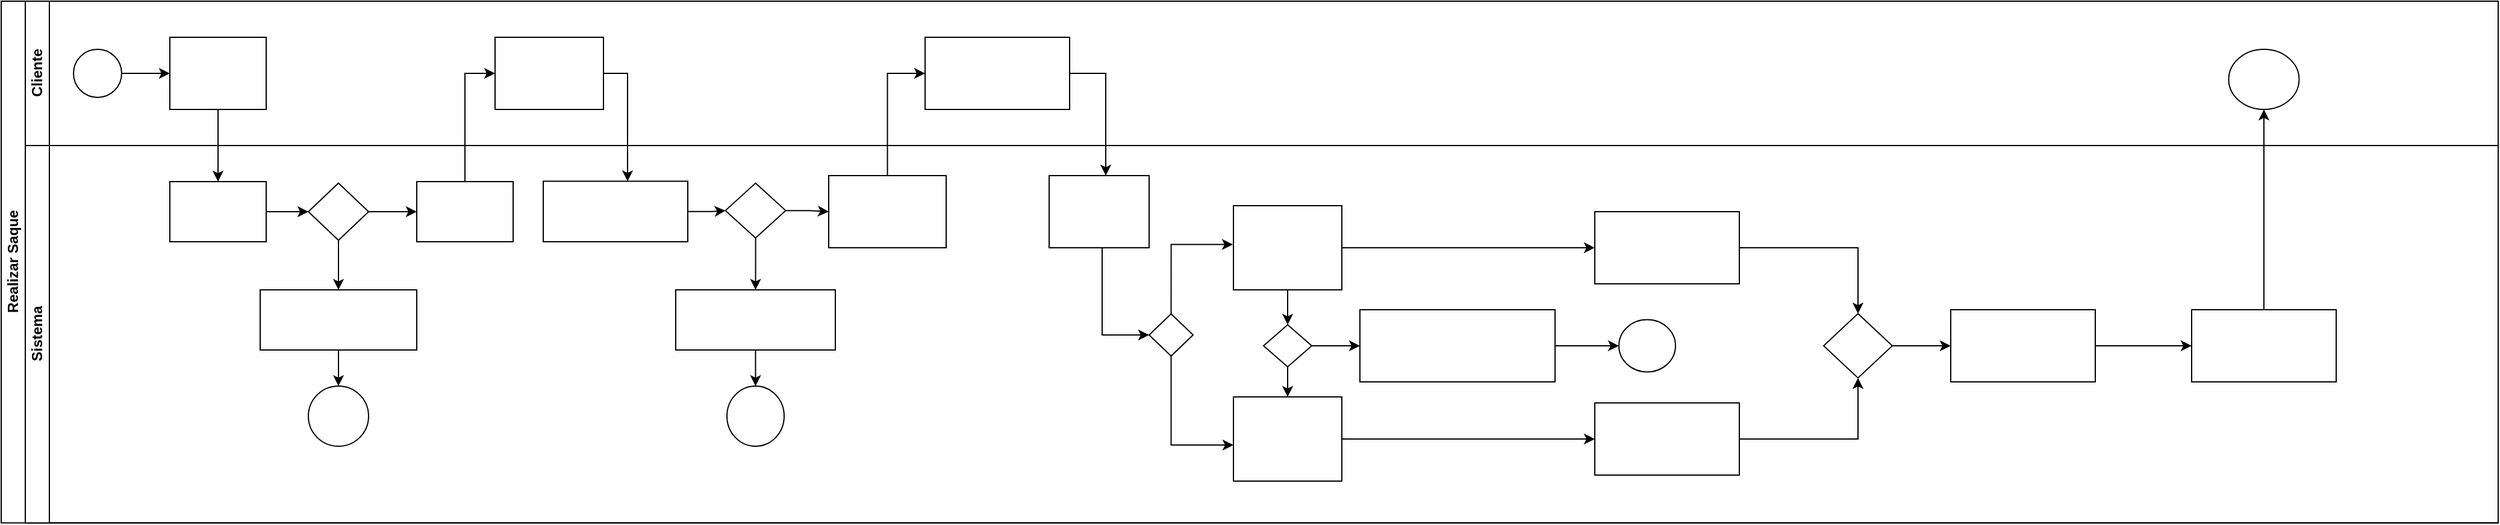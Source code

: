<mxfile version="21.7.5" type="device">
  <diagram id="prtHgNgQTEPvFCAcTncT" name="Page-1">
    <mxGraphModel dx="880" dy="532" grid="1" gridSize="10" guides="1" tooltips="1" connect="1" arrows="1" fold="1" page="1" pageScale="1" pageWidth="827" pageHeight="1169" math="0" shadow="0">
      <root>
        <mxCell id="0" />
        <mxCell id="1" parent="0" />
        <mxCell id="dNxyNK7c78bLwvsdeMH5-19" value="Realizar Saque" style="swimlane;html=1;childLayout=stackLayout;resizeParent=1;resizeParentMax=0;horizontal=0;startSize=20;horizontalStack=0;" parent="1" vertex="1">
          <mxGeometry x="177" y="171" width="2073" height="433.75" as="geometry" />
        </mxCell>
        <mxCell id="dNxyNK7c78bLwvsdeMH5-20" value="Cliente" style="swimlane;html=1;startSize=20;horizontal=0;" parent="dNxyNK7c78bLwvsdeMH5-19" vertex="1">
          <mxGeometry x="20" width="2053" height="120" as="geometry" />
        </mxCell>
        <mxCell id="dNxyNK7c78bLwvsdeMH5-25" value="" style="edgeStyle=orthogonalEdgeStyle;rounded=0;orthogonalLoop=1;jettySize=auto;html=1;" parent="dNxyNK7c78bLwvsdeMH5-20" source="dNxyNK7c78bLwvsdeMH5-23" target="dNxyNK7c78bLwvsdeMH5-24" edge="1">
          <mxGeometry relative="1" as="geometry" />
        </mxCell>
        <mxCell id="dNxyNK7c78bLwvsdeMH5-23" value="" style="ellipse;whiteSpace=wrap;html=1;" parent="dNxyNK7c78bLwvsdeMH5-20" vertex="1">
          <mxGeometry x="40" y="40" width="40" height="40" as="geometry" />
        </mxCell>
        <mxCell id="dNxyNK7c78bLwvsdeMH5-24" value="&lt;font color=&quot;#ffffff&quot;&gt;Informar o número da conta&lt;/font&gt;" style="rounded=0;whiteSpace=wrap;html=1;fontFamily=Helvetica;fontSize=12;fontColor=#000000;align=center;" parent="dNxyNK7c78bLwvsdeMH5-20" vertex="1">
          <mxGeometry x="120" y="30" width="80" height="60" as="geometry" />
        </mxCell>
        <mxCell id="rI-VADwGAChPPz3IXsjr-53" value="&lt;font color=&quot;#ffffff&quot;&gt;Informar a senha&lt;/font&gt;" style="whiteSpace=wrap;html=1;fontColor=#000000;rounded=0;" vertex="1" parent="dNxyNK7c78bLwvsdeMH5-20">
          <mxGeometry x="390" y="30" width="90" height="60" as="geometry" />
        </mxCell>
        <mxCell id="rI-VADwGAChPPz3IXsjr-58" value="&lt;font color=&quot;#ffffff&quot;&gt;Informar o valor a ser retirado&lt;/font&gt;" style="whiteSpace=wrap;html=1;fontColor=#000000;rounded=0;" vertex="1" parent="dNxyNK7c78bLwvsdeMH5-20">
          <mxGeometry x="747" y="30" width="120" height="60" as="geometry" />
        </mxCell>
        <mxCell id="rI-VADwGAChPPz3IXsjr-109" value="" style="ellipse;whiteSpace=wrap;html=1;fontColor=#000000;rounded=0;" vertex="1" parent="dNxyNK7c78bLwvsdeMH5-20">
          <mxGeometry x="1829.25" y="40" width="58.5" height="50" as="geometry" />
        </mxCell>
        <mxCell id="rI-VADwGAChPPz3IXsjr-10" value="" style="edgeStyle=orthogonalEdgeStyle;rounded=0;orthogonalLoop=1;jettySize=auto;html=1;" edge="1" parent="dNxyNK7c78bLwvsdeMH5-19" source="dNxyNK7c78bLwvsdeMH5-24" target="rI-VADwGAChPPz3IXsjr-9">
          <mxGeometry relative="1" as="geometry" />
        </mxCell>
        <mxCell id="rI-VADwGAChPPz3IXsjr-54" value="" style="edgeStyle=orthogonalEdgeStyle;rounded=0;orthogonalLoop=1;jettySize=auto;html=1;" edge="1" parent="dNxyNK7c78bLwvsdeMH5-19" source="rI-VADwGAChPPz3IXsjr-13" target="rI-VADwGAChPPz3IXsjr-53">
          <mxGeometry relative="1" as="geometry">
            <Array as="points">
              <mxPoint x="385" y="60" />
            </Array>
          </mxGeometry>
        </mxCell>
        <mxCell id="rI-VADwGAChPPz3IXsjr-56" value="" style="edgeStyle=orthogonalEdgeStyle;rounded=0;orthogonalLoop=1;jettySize=auto;html=1;" edge="1" parent="dNxyNK7c78bLwvsdeMH5-19" source="rI-VADwGAChPPz3IXsjr-53" target="rI-VADwGAChPPz3IXsjr-25">
          <mxGeometry relative="1" as="geometry">
            <Array as="points">
              <mxPoint x="520" y="60" />
            </Array>
          </mxGeometry>
        </mxCell>
        <mxCell id="rI-VADwGAChPPz3IXsjr-59" value="" style="edgeStyle=orthogonalEdgeStyle;rounded=0;orthogonalLoop=1;jettySize=auto;html=1;" edge="1" parent="dNxyNK7c78bLwvsdeMH5-19" source="rI-VADwGAChPPz3IXsjr-35" target="rI-VADwGAChPPz3IXsjr-58">
          <mxGeometry relative="1" as="geometry">
            <Array as="points">
              <mxPoint x="736" y="60" />
            </Array>
          </mxGeometry>
        </mxCell>
        <mxCell id="rI-VADwGAChPPz3IXsjr-61" value="" style="edgeStyle=orthogonalEdgeStyle;rounded=0;orthogonalLoop=1;jettySize=auto;html=1;" edge="1" parent="dNxyNK7c78bLwvsdeMH5-19" source="rI-VADwGAChPPz3IXsjr-58" target="rI-VADwGAChPPz3IXsjr-60">
          <mxGeometry relative="1" as="geometry">
            <Array as="points">
              <mxPoint x="917" y="60" />
            </Array>
          </mxGeometry>
        </mxCell>
        <mxCell id="dNxyNK7c78bLwvsdeMH5-21" value="Sistema" style="swimlane;html=1;startSize=20;horizontal=0;" parent="dNxyNK7c78bLwvsdeMH5-19" vertex="1">
          <mxGeometry x="20" y="120" width="2053" height="313.75" as="geometry">
            <mxRectangle x="20" y="120" width="430" height="30" as="alternateBounds" />
          </mxGeometry>
        </mxCell>
        <mxCell id="rI-VADwGAChPPz3IXsjr-12" value="" style="edgeStyle=orthogonalEdgeStyle;rounded=0;orthogonalLoop=1;jettySize=auto;html=1;" edge="1" parent="dNxyNK7c78bLwvsdeMH5-21" source="rI-VADwGAChPPz3IXsjr-9" target="rI-VADwGAChPPz3IXsjr-11">
          <mxGeometry relative="1" as="geometry" />
        </mxCell>
        <mxCell id="rI-VADwGAChPPz3IXsjr-9" value="&lt;font color=&quot;#ffffff&quot;&gt;Verificar se conta existe&lt;/font&gt;" style="whiteSpace=wrap;html=1;fontColor=#000000;rounded=0;" vertex="1" parent="dNxyNK7c78bLwvsdeMH5-21">
          <mxGeometry x="120" y="30" width="80" height="50" as="geometry" />
        </mxCell>
        <mxCell id="rI-VADwGAChPPz3IXsjr-24" value="" style="edgeStyle=orthogonalEdgeStyle;rounded=0;orthogonalLoop=1;jettySize=auto;html=1;" edge="1" parent="dNxyNK7c78bLwvsdeMH5-21" source="rI-VADwGAChPPz3IXsjr-11">
          <mxGeometry relative="1" as="geometry">
            <mxPoint x="260" y="120" as="targetPoint" />
          </mxGeometry>
        </mxCell>
        <mxCell id="rI-VADwGAChPPz3IXsjr-52" value="" style="edgeStyle=orthogonalEdgeStyle;rounded=0;orthogonalLoop=1;jettySize=auto;html=1;" edge="1" parent="dNxyNK7c78bLwvsdeMH5-21" source="rI-VADwGAChPPz3IXsjr-11" target="rI-VADwGAChPPz3IXsjr-13">
          <mxGeometry relative="1" as="geometry" />
        </mxCell>
        <mxCell id="rI-VADwGAChPPz3IXsjr-11" value="" style="rhombus;whiteSpace=wrap;html=1;fontColor=#000000;rounded=0;" vertex="1" parent="dNxyNK7c78bLwvsdeMH5-21">
          <mxGeometry x="235" y="31.25" width="50" height="47.5" as="geometry" />
        </mxCell>
        <mxCell id="rI-VADwGAChPPz3IXsjr-23" value="" style="edgeStyle=orthogonalEdgeStyle;rounded=0;orthogonalLoop=1;jettySize=auto;html=1;" edge="1" parent="dNxyNK7c78bLwvsdeMH5-21" source="rI-VADwGAChPPz3IXsjr-17" target="rI-VADwGAChPPz3IXsjr-22">
          <mxGeometry relative="1" as="geometry">
            <Array as="points">
              <mxPoint x="260" y="180" />
              <mxPoint x="260" y="180" />
            </Array>
          </mxGeometry>
        </mxCell>
        <mxCell id="rI-VADwGAChPPz3IXsjr-17" value="&lt;font color=&quot;#ffffff&quot; style=&quot;font-size: 11px;&quot;&gt;Informar o cliente que o número da conta não foi encontrada&lt;/font&gt;" style="whiteSpace=wrap;html=1;fontColor=#000000;rounded=0;" vertex="1" parent="dNxyNK7c78bLwvsdeMH5-21">
          <mxGeometry x="195" y="120" width="130" height="50" as="geometry" />
        </mxCell>
        <mxCell id="rI-VADwGAChPPz3IXsjr-22" value="" style="ellipse;whiteSpace=wrap;html=1;fontColor=#000000;rounded=0;" vertex="1" parent="dNxyNK7c78bLwvsdeMH5-21">
          <mxGeometry x="235" y="200" width="50" height="50" as="geometry" />
        </mxCell>
        <mxCell id="rI-VADwGAChPPz3IXsjr-57" value="" style="edgeStyle=orthogonalEdgeStyle;rounded=0;orthogonalLoop=1;jettySize=auto;html=1;" edge="1" parent="dNxyNK7c78bLwvsdeMH5-21" source="rI-VADwGAChPPz3IXsjr-25" target="rI-VADwGAChPPz3IXsjr-29">
          <mxGeometry relative="1" as="geometry" />
        </mxCell>
        <mxCell id="rI-VADwGAChPPz3IXsjr-25" value="&lt;font color=&quot;#ffffff&quot;&gt;Verificar se a senha está correta&lt;/font&gt;" style="rounded=0;whiteSpace=wrap;html=1;fontColor=#000000;" vertex="1" parent="dNxyNK7c78bLwvsdeMH5-21">
          <mxGeometry x="430" y="29.69" width="120" height="50.31" as="geometry" />
        </mxCell>
        <mxCell id="rI-VADwGAChPPz3IXsjr-32" value="" style="edgeStyle=orthogonalEdgeStyle;rounded=0;orthogonalLoop=1;jettySize=auto;html=1;" edge="1" parent="dNxyNK7c78bLwvsdeMH5-21" source="rI-VADwGAChPPz3IXsjr-29" target="rI-VADwGAChPPz3IXsjr-31">
          <mxGeometry relative="1" as="geometry" />
        </mxCell>
        <mxCell id="rI-VADwGAChPPz3IXsjr-29" value="" style="rhombus;whiteSpace=wrap;html=1;fontColor=#000000;rounded=0;" vertex="1" parent="dNxyNK7c78bLwvsdeMH5-21">
          <mxGeometry x="581.25" y="31.25" width="50" height="45.63" as="geometry" />
        </mxCell>
        <mxCell id="rI-VADwGAChPPz3IXsjr-34" value="" style="edgeStyle=orthogonalEdgeStyle;rounded=0;orthogonalLoop=1;jettySize=auto;html=1;" edge="1" parent="dNxyNK7c78bLwvsdeMH5-21" source="rI-VADwGAChPPz3IXsjr-31" target="rI-VADwGAChPPz3IXsjr-33">
          <mxGeometry relative="1" as="geometry" />
        </mxCell>
        <mxCell id="rI-VADwGAChPPz3IXsjr-31" value="&lt;font color=&quot;#ffffff&quot;&gt;Informar ao cliente que a senha está incorreta&lt;/font&gt;" style="whiteSpace=wrap;html=1;fontColor=#000000;rounded=0;" vertex="1" parent="dNxyNK7c78bLwvsdeMH5-21">
          <mxGeometry x="540" y="119.99" width="132.5" height="50.01" as="geometry" />
        </mxCell>
        <mxCell id="rI-VADwGAChPPz3IXsjr-33" value="" style="ellipse;whiteSpace=wrap;html=1;fontColor=#000000;rounded=0;" vertex="1" parent="dNxyNK7c78bLwvsdeMH5-21">
          <mxGeometry x="582.5" y="200" width="47.5" height="50" as="geometry" />
        </mxCell>
        <mxCell id="rI-VADwGAChPPz3IXsjr-13" value="&lt;font color=&quot;#ffffff&quot;&gt;Solicitar &lt;br&gt;senha&lt;/font&gt;" style="rounded=0;whiteSpace=wrap;html=1;fontColor=#000000;" vertex="1" parent="dNxyNK7c78bLwvsdeMH5-21">
          <mxGeometry x="325" y="30" width="80" height="50" as="geometry" />
        </mxCell>
        <mxCell id="rI-VADwGAChPPz3IXsjr-35" value="&lt;font color=&quot;#ffffff&quot;&gt;Solicitar o valor do saque&lt;/font&gt;" style="rounded=0;whiteSpace=wrap;html=1;fontColor=#000000;" vertex="1" parent="dNxyNK7c78bLwvsdeMH5-21">
          <mxGeometry x="667" y="25" width="97.5" height="60" as="geometry" />
        </mxCell>
        <mxCell id="rI-VADwGAChPPz3IXsjr-36" value="" style="edgeStyle=orthogonalEdgeStyle;rounded=0;orthogonalLoop=1;jettySize=auto;html=1;" edge="1" parent="dNxyNK7c78bLwvsdeMH5-21" source="rI-VADwGAChPPz3IXsjr-29" target="rI-VADwGAChPPz3IXsjr-35">
          <mxGeometry relative="1" as="geometry" />
        </mxCell>
        <mxCell id="rI-VADwGAChPPz3IXsjr-77" value="" style="edgeStyle=orthogonalEdgeStyle;rounded=0;orthogonalLoop=1;jettySize=auto;html=1;" edge="1" parent="dNxyNK7c78bLwvsdeMH5-21" source="rI-VADwGAChPPz3IXsjr-60" target="rI-VADwGAChPPz3IXsjr-76">
          <mxGeometry relative="1" as="geometry">
            <Array as="points">
              <mxPoint x="894" y="113" />
              <mxPoint x="894" y="157" />
            </Array>
          </mxGeometry>
        </mxCell>
        <mxCell id="rI-VADwGAChPPz3IXsjr-60" value="&lt;font color=&quot;#ffffff&quot;&gt;Verificar o tipo da conta&lt;/font&gt;" style="whiteSpace=wrap;html=1;fontColor=#000000;rounded=0;" vertex="1" parent="dNxyNK7c78bLwvsdeMH5-21">
          <mxGeometry x="850" y="25" width="83" height="60" as="geometry" />
        </mxCell>
        <mxCell id="rI-VADwGAChPPz3IXsjr-99" value="" style="edgeStyle=orthogonalEdgeStyle;rounded=0;orthogonalLoop=1;jettySize=auto;html=1;" edge="1" parent="dNxyNK7c78bLwvsdeMH5-21" source="rI-VADwGAChPPz3IXsjr-69" target="rI-VADwGAChPPz3IXsjr-98">
          <mxGeometry relative="1" as="geometry" />
        </mxCell>
        <mxCell id="rI-VADwGAChPPz3IXsjr-69" value="&lt;font color=&quot;#ffffff&quot;&gt;Validar o saldo na conta especial&lt;/font&gt;" style="rounded=0;whiteSpace=wrap;html=1;fontColor=#000000;" vertex="1" parent="dNxyNK7c78bLwvsdeMH5-21">
          <mxGeometry x="1003" y="209" width="90" height="70" as="geometry" />
        </mxCell>
        <mxCell id="rI-VADwGAChPPz3IXsjr-90" value="" style="edgeStyle=orthogonalEdgeStyle;rounded=0;orthogonalLoop=1;jettySize=auto;html=1;" edge="1" parent="dNxyNK7c78bLwvsdeMH5-21" source="rI-VADwGAChPPz3IXsjr-74" target="rI-VADwGAChPPz3IXsjr-83">
          <mxGeometry relative="1" as="geometry" />
        </mxCell>
        <mxCell id="rI-VADwGAChPPz3IXsjr-97" value="" style="edgeStyle=orthogonalEdgeStyle;rounded=0;orthogonalLoop=1;jettySize=auto;html=1;" edge="1" parent="dNxyNK7c78bLwvsdeMH5-21" source="rI-VADwGAChPPz3IXsjr-74" target="rI-VADwGAChPPz3IXsjr-96">
          <mxGeometry relative="1" as="geometry" />
        </mxCell>
        <mxCell id="rI-VADwGAChPPz3IXsjr-74" value="&lt;font color=&quot;#ffffff&quot;&gt;Validar o saldo na conta comum ou poupança&lt;br&gt;&lt;/font&gt;" style="whiteSpace=wrap;html=1;fontColor=#000000;rounded=0;" vertex="1" parent="dNxyNK7c78bLwvsdeMH5-21">
          <mxGeometry x="1003" y="49.99" width="90" height="70" as="geometry" />
        </mxCell>
        <mxCell id="rI-VADwGAChPPz3IXsjr-80" value="" style="edgeStyle=orthogonalEdgeStyle;rounded=0;orthogonalLoop=1;jettySize=auto;html=1;exitX=0.5;exitY=0;exitDx=0;exitDy=0;entryX=-0.005;entryY=0.461;entryDx=0;entryDy=0;entryPerimeter=0;" edge="1" parent="dNxyNK7c78bLwvsdeMH5-21" source="rI-VADwGAChPPz3IXsjr-76" target="rI-VADwGAChPPz3IXsjr-74">
          <mxGeometry relative="1" as="geometry">
            <mxPoint x="889.767" y="155.016" as="sourcePoint" />
            <mxPoint x="830" y="100" as="targetPoint" />
          </mxGeometry>
        </mxCell>
        <mxCell id="rI-VADwGAChPPz3IXsjr-81" value="" style="edgeStyle=orthogonalEdgeStyle;rounded=0;orthogonalLoop=1;jettySize=auto;html=1;" edge="1" parent="dNxyNK7c78bLwvsdeMH5-21" source="rI-VADwGAChPPz3IXsjr-76" target="rI-VADwGAChPPz3IXsjr-69">
          <mxGeometry relative="1" as="geometry">
            <Array as="points">
              <mxPoint x="951" y="249" />
            </Array>
          </mxGeometry>
        </mxCell>
        <mxCell id="rI-VADwGAChPPz3IXsjr-76" value="" style="rhombus;whiteSpace=wrap;html=1;fontColor=#000000;rounded=0;" vertex="1" parent="dNxyNK7c78bLwvsdeMH5-21">
          <mxGeometry x="933" y="140" width="36.5" height="35" as="geometry" />
        </mxCell>
        <mxCell id="rI-VADwGAChPPz3IXsjr-91" value="" style="edgeStyle=orthogonalEdgeStyle;rounded=0;orthogonalLoop=1;jettySize=auto;html=1;" edge="1" parent="dNxyNK7c78bLwvsdeMH5-21" source="rI-VADwGAChPPz3IXsjr-83" target="rI-VADwGAChPPz3IXsjr-69">
          <mxGeometry relative="1" as="geometry" />
        </mxCell>
        <mxCell id="rI-VADwGAChPPz3IXsjr-93" value="" style="edgeStyle=orthogonalEdgeStyle;rounded=0;orthogonalLoop=1;jettySize=auto;html=1;" edge="1" parent="dNxyNK7c78bLwvsdeMH5-21" source="rI-VADwGAChPPz3IXsjr-83" target="rI-VADwGAChPPz3IXsjr-92">
          <mxGeometry relative="1" as="geometry" />
        </mxCell>
        <mxCell id="rI-VADwGAChPPz3IXsjr-83" value="" style="rhombus;whiteSpace=wrap;html=1;fontColor=#000000;rounded=0;" vertex="1" parent="dNxyNK7c78bLwvsdeMH5-21">
          <mxGeometry x="1028" y="149" width="40" height="35" as="geometry" />
        </mxCell>
        <mxCell id="rI-VADwGAChPPz3IXsjr-101" value="" style="edgeStyle=orthogonalEdgeStyle;rounded=0;orthogonalLoop=1;jettySize=auto;html=1;" edge="1" parent="dNxyNK7c78bLwvsdeMH5-21" source="rI-VADwGAChPPz3IXsjr-92" target="rI-VADwGAChPPz3IXsjr-100">
          <mxGeometry relative="1" as="geometry" />
        </mxCell>
        <mxCell id="rI-VADwGAChPPz3IXsjr-92" value="&lt;font style=&quot;font-size: 11px;&quot; color=&quot;#ffffff&quot;&gt;Emitir uma mensagem informando que o saque é insuficiente e recusar o pedido&lt;/font&gt;" style="rounded=0;whiteSpace=wrap;html=1;fontColor=#000000;" vertex="1" parent="dNxyNK7c78bLwvsdeMH5-21">
          <mxGeometry x="1108" y="136.5" width="162" height="60" as="geometry" />
        </mxCell>
        <mxCell id="rI-VADwGAChPPz3IXsjr-103" value="" style="edgeStyle=orthogonalEdgeStyle;rounded=0;orthogonalLoop=1;jettySize=auto;html=1;" edge="1" parent="dNxyNK7c78bLwvsdeMH5-21" source="rI-VADwGAChPPz3IXsjr-96" target="rI-VADwGAChPPz3IXsjr-102">
          <mxGeometry relative="1" as="geometry" />
        </mxCell>
        <mxCell id="rI-VADwGAChPPz3IXsjr-96" value="&lt;font color=&quot;#ffffff&quot;&gt;Diminuir o valor a sacar do saldo na conta&lt;/font&gt;" style="whiteSpace=wrap;html=1;fontColor=#000000;rounded=0;" vertex="1" parent="dNxyNK7c78bLwvsdeMH5-21">
          <mxGeometry x="1303" y="54.99" width="120" height="60" as="geometry" />
        </mxCell>
        <mxCell id="rI-VADwGAChPPz3IXsjr-104" value="" style="edgeStyle=orthogonalEdgeStyle;rounded=0;orthogonalLoop=1;jettySize=auto;html=1;" edge="1" parent="dNxyNK7c78bLwvsdeMH5-21" source="rI-VADwGAChPPz3IXsjr-98" target="rI-VADwGAChPPz3IXsjr-102">
          <mxGeometry relative="1" as="geometry" />
        </mxCell>
        <mxCell id="rI-VADwGAChPPz3IXsjr-98" value="&lt;font color=&quot;#ffffff&quot;&gt;Diminuir o valor a sacar do saldo na conta&lt;/font&gt;" style="rounded=0;whiteSpace=wrap;html=1;fontColor=#000000;" vertex="1" parent="dNxyNK7c78bLwvsdeMH5-21">
          <mxGeometry x="1303" y="214" width="120" height="60" as="geometry" />
        </mxCell>
        <mxCell id="rI-VADwGAChPPz3IXsjr-100" value="" style="ellipse;whiteSpace=wrap;html=1;fontColor=#000000;rounded=0;" vertex="1" parent="dNxyNK7c78bLwvsdeMH5-21">
          <mxGeometry x="1323" y="144.75" width="47" height="43.5" as="geometry" />
        </mxCell>
        <mxCell id="rI-VADwGAChPPz3IXsjr-106" value="" style="edgeStyle=orthogonalEdgeStyle;rounded=0;orthogonalLoop=1;jettySize=auto;html=1;" edge="1" parent="dNxyNK7c78bLwvsdeMH5-21" source="rI-VADwGAChPPz3IXsjr-102" target="rI-VADwGAChPPz3IXsjr-105">
          <mxGeometry relative="1" as="geometry" />
        </mxCell>
        <mxCell id="rI-VADwGAChPPz3IXsjr-102" value="" style="rhombus;whiteSpace=wrap;html=1;fontColor=#000000;rounded=0;" vertex="1" parent="dNxyNK7c78bLwvsdeMH5-21">
          <mxGeometry x="1493" y="139.75" width="57" height="53.5" as="geometry" />
        </mxCell>
        <mxCell id="rI-VADwGAChPPz3IXsjr-108" value="" style="edgeStyle=orthogonalEdgeStyle;rounded=0;orthogonalLoop=1;jettySize=auto;html=1;" edge="1" parent="dNxyNK7c78bLwvsdeMH5-21" source="rI-VADwGAChPPz3IXsjr-105" target="rI-VADwGAChPPz3IXsjr-107">
          <mxGeometry relative="1" as="geometry" />
        </mxCell>
        <mxCell id="rI-VADwGAChPPz3IXsjr-105" value="&lt;font color=&quot;#ffffff&quot;&gt;Entregar importância solicitada ao cliente&lt;/font&gt;" style="whiteSpace=wrap;html=1;fontColor=#000000;rounded=0;" vertex="1" parent="dNxyNK7c78bLwvsdeMH5-21">
          <mxGeometry x="1598.5" y="136.5" width="120" height="60" as="geometry" />
        </mxCell>
        <mxCell id="rI-VADwGAChPPz3IXsjr-107" value="&lt;font color=&quot;#ffffff&quot;&gt;Executar o caso de uso &quot;Registrar Movimento&quot;&lt;/font&gt;" style="whiteSpace=wrap;html=1;fontColor=#000000;rounded=0;" vertex="1" parent="dNxyNK7c78bLwvsdeMH5-21">
          <mxGeometry x="1798.5" y="136.5" width="120" height="60" as="geometry" />
        </mxCell>
        <mxCell id="rI-VADwGAChPPz3IXsjr-110" value="" style="edgeStyle=orthogonalEdgeStyle;rounded=0;orthogonalLoop=1;jettySize=auto;html=1;" edge="1" parent="dNxyNK7c78bLwvsdeMH5-19" source="rI-VADwGAChPPz3IXsjr-107" target="rI-VADwGAChPPz3IXsjr-109">
          <mxGeometry relative="1" as="geometry" />
        </mxCell>
      </root>
    </mxGraphModel>
  </diagram>
</mxfile>

